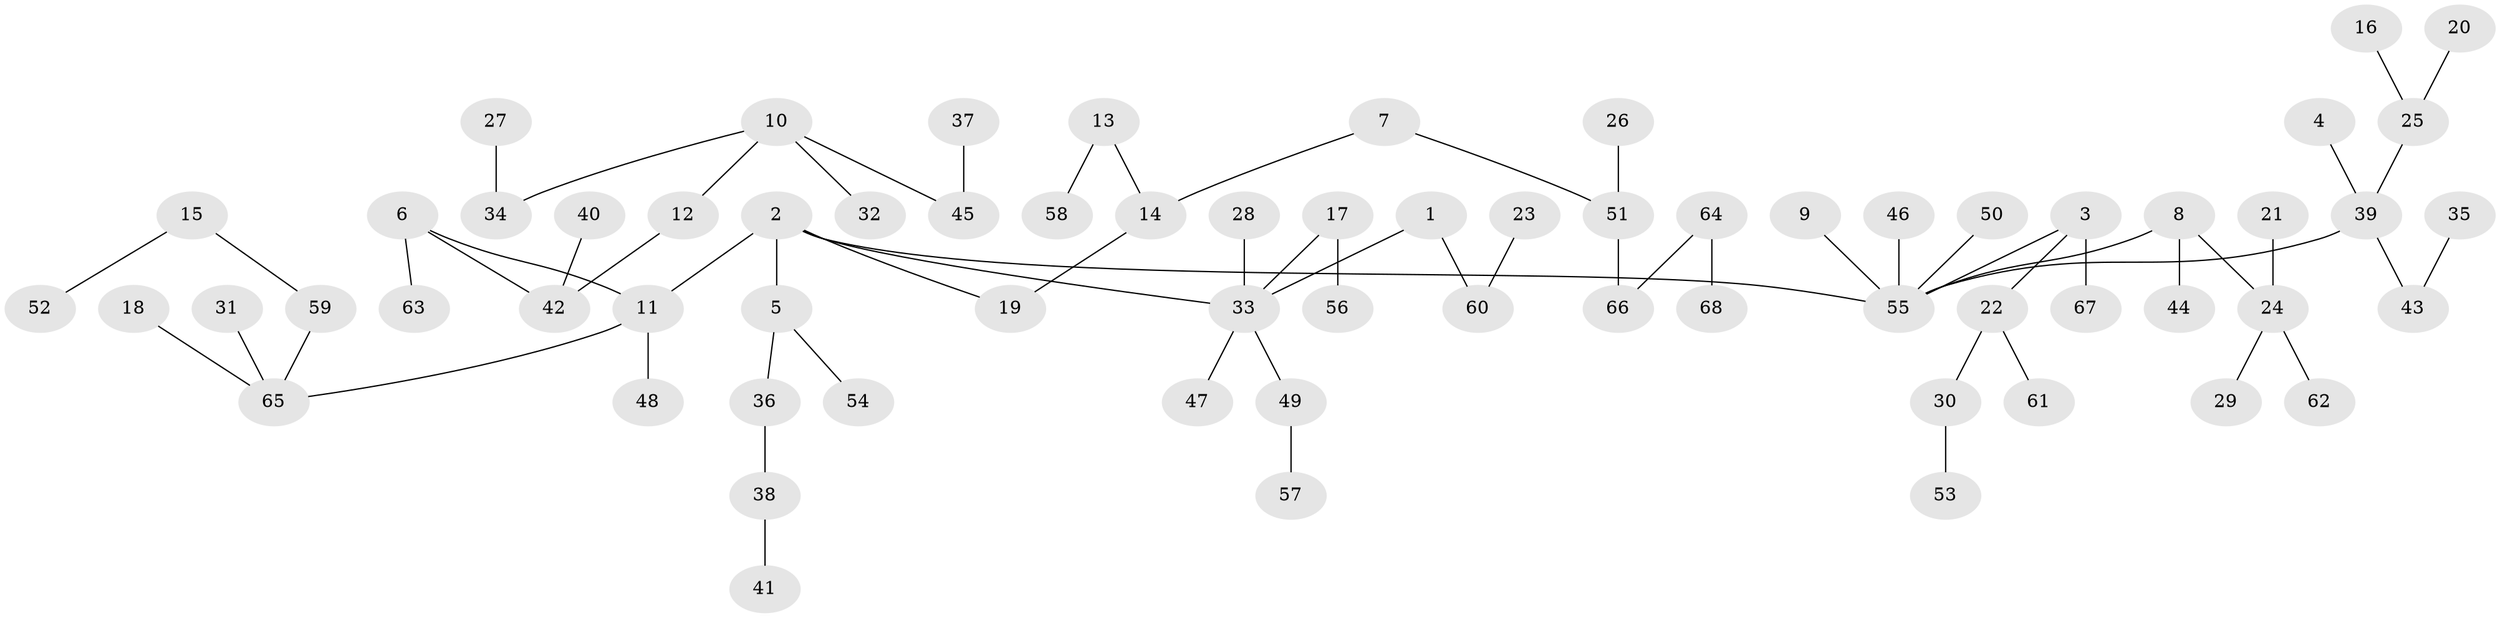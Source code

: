 // original degree distribution, {5: 0.022058823529411766, 3: 0.15441176470588236, 6: 0.014705882352941176, 8: 0.007352941176470588, 2: 0.25, 9: 0.007352941176470588, 4: 0.051470588235294115, 1: 0.49264705882352944}
// Generated by graph-tools (version 1.1) at 2025/02/03/09/25 03:02:31]
// undirected, 68 vertices, 67 edges
graph export_dot {
graph [start="1"]
  node [color=gray90,style=filled];
  1;
  2;
  3;
  4;
  5;
  6;
  7;
  8;
  9;
  10;
  11;
  12;
  13;
  14;
  15;
  16;
  17;
  18;
  19;
  20;
  21;
  22;
  23;
  24;
  25;
  26;
  27;
  28;
  29;
  30;
  31;
  32;
  33;
  34;
  35;
  36;
  37;
  38;
  39;
  40;
  41;
  42;
  43;
  44;
  45;
  46;
  47;
  48;
  49;
  50;
  51;
  52;
  53;
  54;
  55;
  56;
  57;
  58;
  59;
  60;
  61;
  62;
  63;
  64;
  65;
  66;
  67;
  68;
  1 -- 33 [weight=1.0];
  1 -- 60 [weight=1.0];
  2 -- 5 [weight=1.0];
  2 -- 11 [weight=1.0];
  2 -- 19 [weight=1.0];
  2 -- 33 [weight=1.0];
  2 -- 55 [weight=1.0];
  3 -- 22 [weight=1.0];
  3 -- 55 [weight=1.0];
  3 -- 67 [weight=1.0];
  4 -- 39 [weight=1.0];
  5 -- 36 [weight=1.0];
  5 -- 54 [weight=1.0];
  6 -- 11 [weight=1.0];
  6 -- 42 [weight=1.0];
  6 -- 63 [weight=1.0];
  7 -- 14 [weight=1.0];
  7 -- 51 [weight=1.0];
  8 -- 24 [weight=1.0];
  8 -- 44 [weight=1.0];
  8 -- 55 [weight=1.0];
  9 -- 55 [weight=1.0];
  10 -- 12 [weight=1.0];
  10 -- 32 [weight=1.0];
  10 -- 34 [weight=1.0];
  10 -- 45 [weight=1.0];
  11 -- 48 [weight=1.0];
  11 -- 65 [weight=1.0];
  12 -- 42 [weight=1.0];
  13 -- 14 [weight=1.0];
  13 -- 58 [weight=1.0];
  14 -- 19 [weight=1.0];
  15 -- 52 [weight=1.0];
  15 -- 59 [weight=1.0];
  16 -- 25 [weight=1.0];
  17 -- 33 [weight=1.0];
  17 -- 56 [weight=1.0];
  18 -- 65 [weight=1.0];
  20 -- 25 [weight=1.0];
  21 -- 24 [weight=1.0];
  22 -- 30 [weight=1.0];
  22 -- 61 [weight=1.0];
  23 -- 60 [weight=1.0];
  24 -- 29 [weight=1.0];
  24 -- 62 [weight=1.0];
  25 -- 39 [weight=1.0];
  26 -- 51 [weight=1.0];
  27 -- 34 [weight=1.0];
  28 -- 33 [weight=1.0];
  30 -- 53 [weight=1.0];
  31 -- 65 [weight=1.0];
  33 -- 47 [weight=1.0];
  33 -- 49 [weight=1.0];
  35 -- 43 [weight=1.0];
  36 -- 38 [weight=1.0];
  37 -- 45 [weight=1.0];
  38 -- 41 [weight=1.0];
  39 -- 43 [weight=1.0];
  39 -- 55 [weight=1.0];
  40 -- 42 [weight=1.0];
  46 -- 55 [weight=1.0];
  49 -- 57 [weight=1.0];
  50 -- 55 [weight=1.0];
  51 -- 66 [weight=1.0];
  59 -- 65 [weight=1.0];
  64 -- 66 [weight=1.0];
  64 -- 68 [weight=1.0];
}
